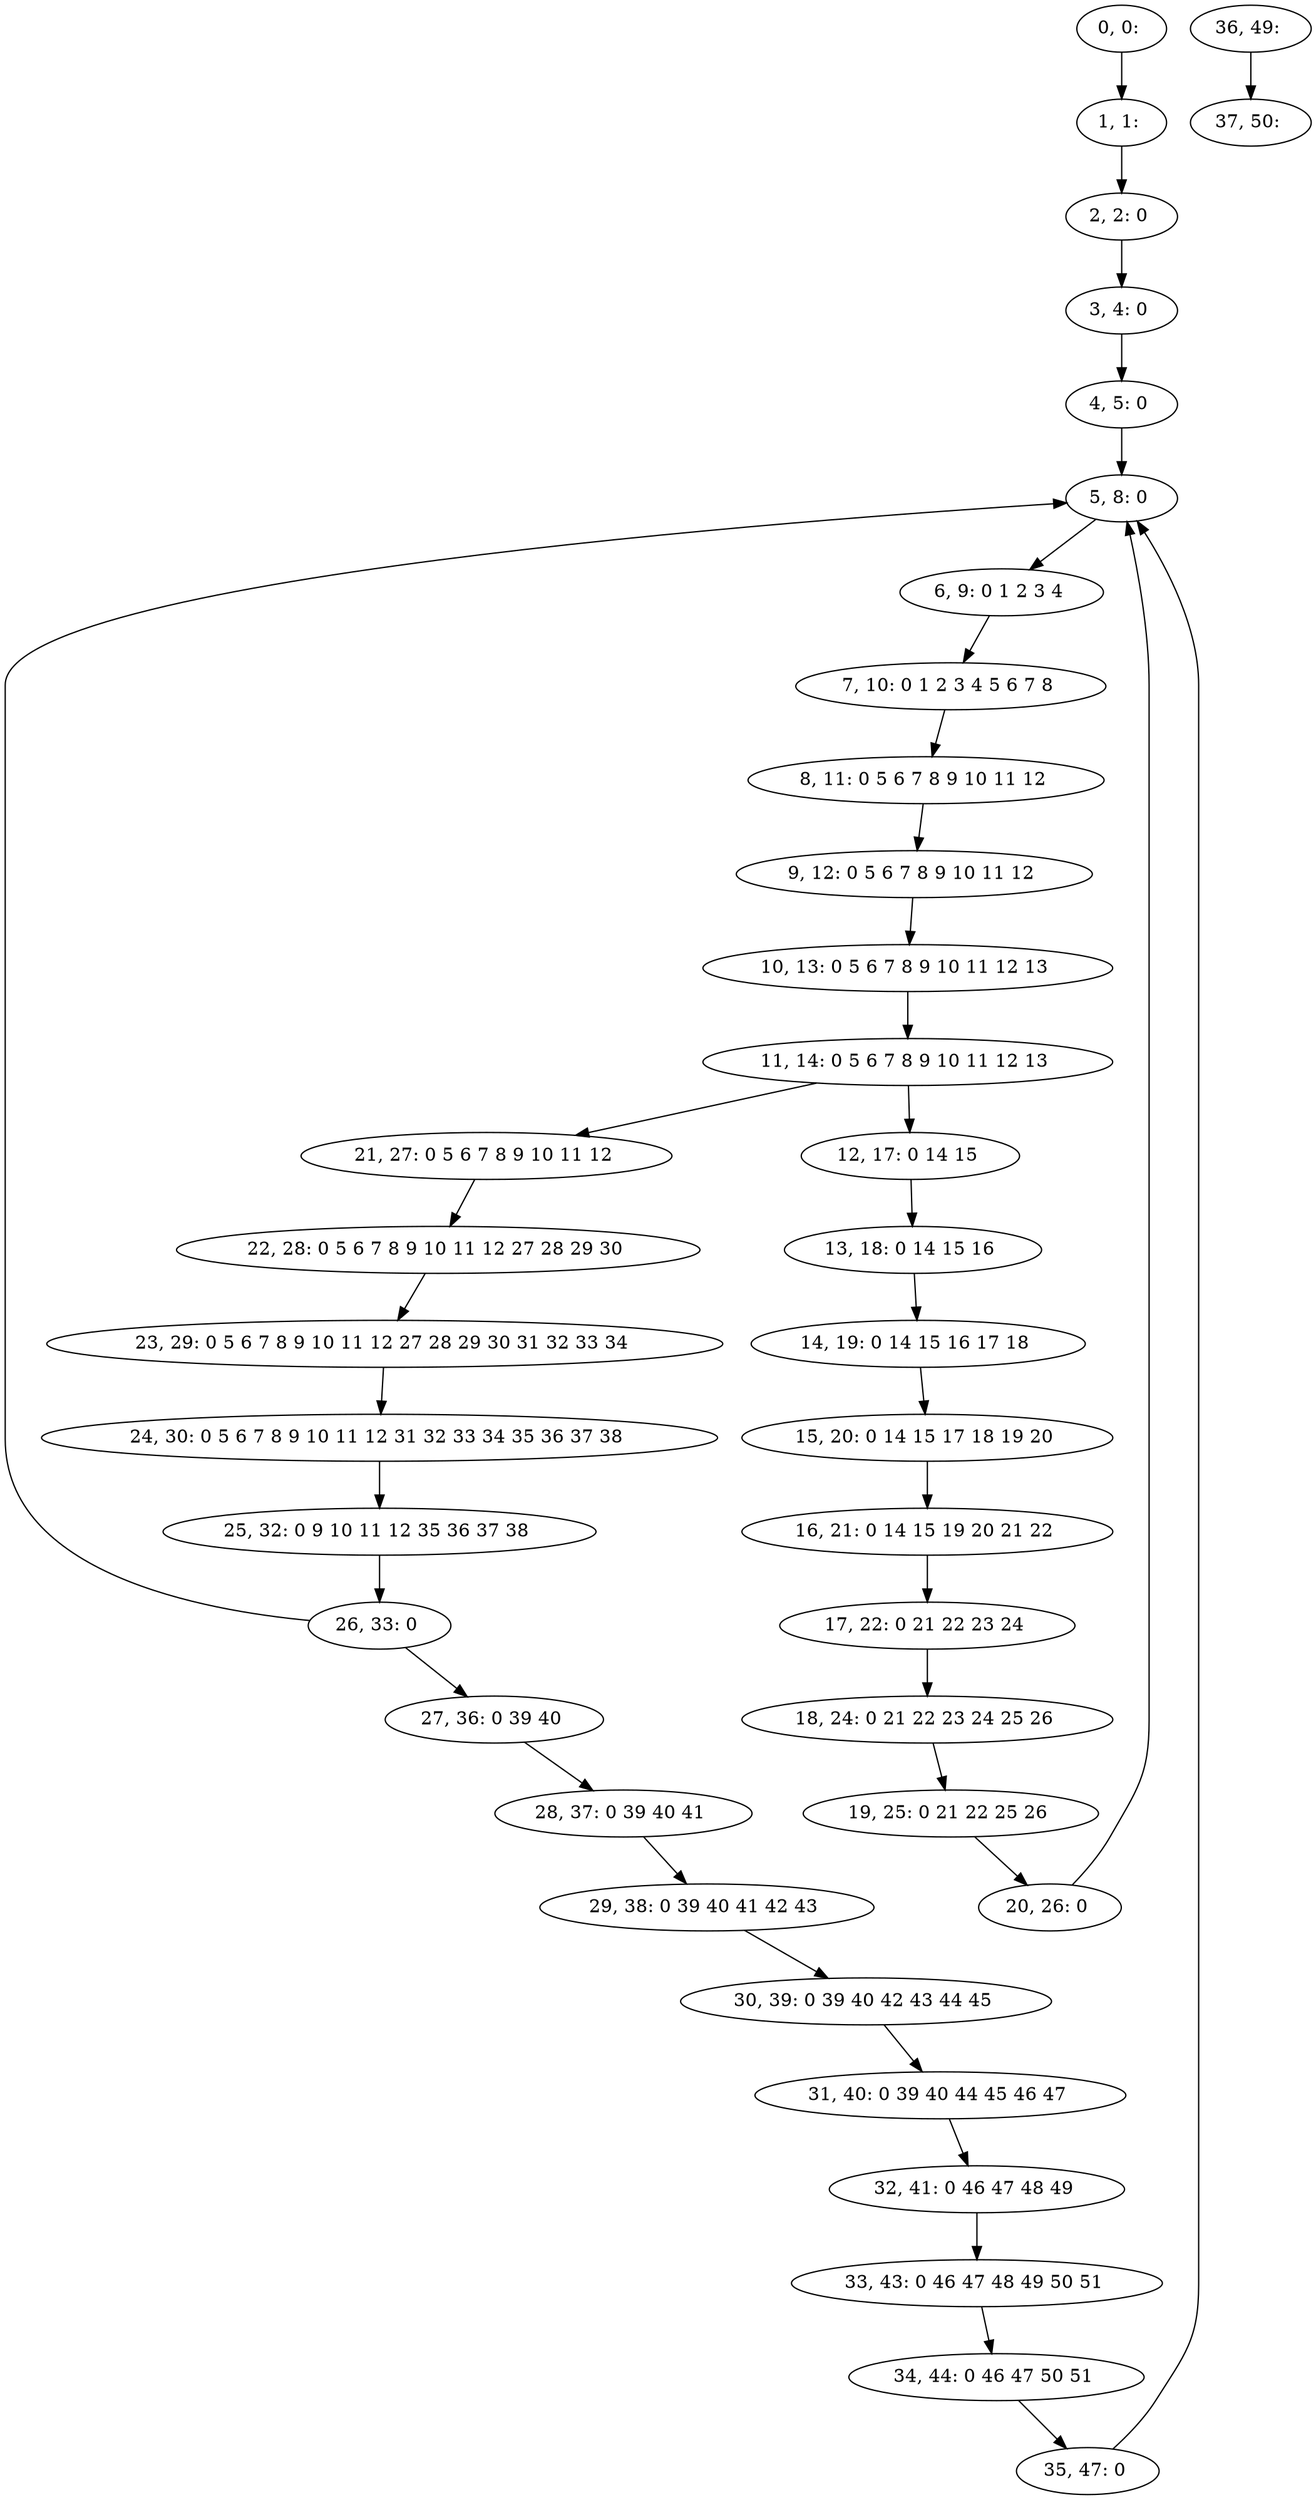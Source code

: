 digraph G {
0[label="0, 0: "];
1[label="1, 1: "];
2[label="2, 2: 0 "];
3[label="3, 4: 0 "];
4[label="4, 5: 0 "];
5[label="5, 8: 0 "];
6[label="6, 9: 0 1 2 3 4 "];
7[label="7, 10: 0 1 2 3 4 5 6 7 8 "];
8[label="8, 11: 0 5 6 7 8 9 10 11 12 "];
9[label="9, 12: 0 5 6 7 8 9 10 11 12 "];
10[label="10, 13: 0 5 6 7 8 9 10 11 12 13 "];
11[label="11, 14: 0 5 6 7 8 9 10 11 12 13 "];
12[label="12, 17: 0 14 15 "];
13[label="13, 18: 0 14 15 16 "];
14[label="14, 19: 0 14 15 16 17 18 "];
15[label="15, 20: 0 14 15 17 18 19 20 "];
16[label="16, 21: 0 14 15 19 20 21 22 "];
17[label="17, 22: 0 21 22 23 24 "];
18[label="18, 24: 0 21 22 23 24 25 26 "];
19[label="19, 25: 0 21 22 25 26 "];
20[label="20, 26: 0 "];
21[label="21, 27: 0 5 6 7 8 9 10 11 12 "];
22[label="22, 28: 0 5 6 7 8 9 10 11 12 27 28 29 30 "];
23[label="23, 29: 0 5 6 7 8 9 10 11 12 27 28 29 30 31 32 33 34 "];
24[label="24, 30: 0 5 6 7 8 9 10 11 12 31 32 33 34 35 36 37 38 "];
25[label="25, 32: 0 9 10 11 12 35 36 37 38 "];
26[label="26, 33: 0 "];
27[label="27, 36: 0 39 40 "];
28[label="28, 37: 0 39 40 41 "];
29[label="29, 38: 0 39 40 41 42 43 "];
30[label="30, 39: 0 39 40 42 43 44 45 "];
31[label="31, 40: 0 39 40 44 45 46 47 "];
32[label="32, 41: 0 46 47 48 49 "];
33[label="33, 43: 0 46 47 48 49 50 51 "];
34[label="34, 44: 0 46 47 50 51 "];
35[label="35, 47: 0 "];
36[label="36, 49: "];
37[label="37, 50: "];
0->1 ;
1->2 ;
2->3 ;
3->4 ;
4->5 ;
5->6 ;
6->7 ;
7->8 ;
8->9 ;
9->10 ;
10->11 ;
11->12 ;
11->21 ;
12->13 ;
13->14 ;
14->15 ;
15->16 ;
16->17 ;
17->18 ;
18->19 ;
19->20 ;
20->5 ;
21->22 ;
22->23 ;
23->24 ;
24->25 ;
25->26 ;
26->27 ;
26->5 ;
27->28 ;
28->29 ;
29->30 ;
30->31 ;
31->32 ;
32->33 ;
33->34 ;
34->35 ;
35->5 ;
36->37 ;
}
